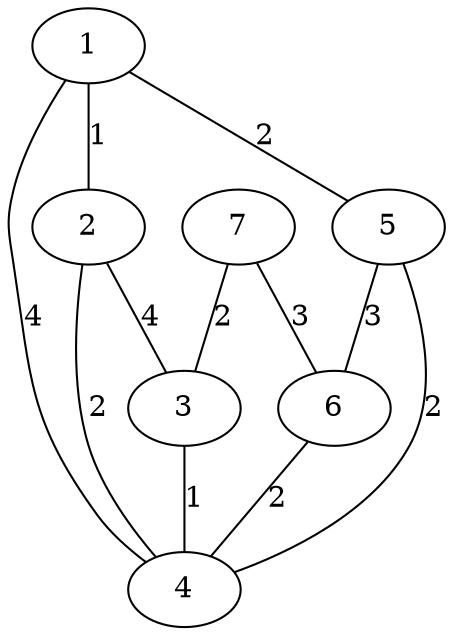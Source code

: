 graph {
1 -- 2 [label=1]
2 -- 3 [label=4]
3 -- 4 [label=1]
2 -- 4 [label=2]
1 -- 4 [label=4]
1 -- 5 [label=2]
5 -- 4 [label=2]
5 -- 6 [label=3]
7 -- 6 [label=3]
7 -- 3 [label=2]
6 -- 4 [label=2]
}